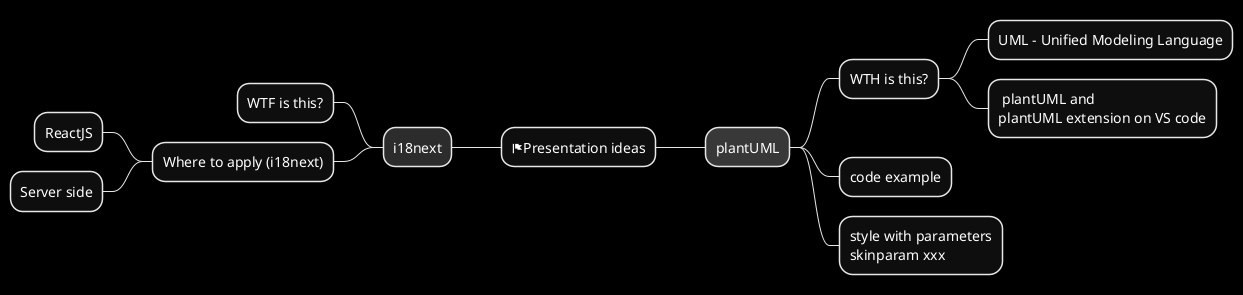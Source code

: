 @startmindmap

' skinparam HPmindmap {

' }
skinparam Monochrome reverse

+ <&flag>Presentation ideas

++[#lightgreen] plantUML
+++ WTH is this?
++++ UML - Unified Modeling Language
****: plantUML and
plantUML extension on VS code;
+++ code example
***:style with parameters
skinparam xxx;


--[#Lightgrey] i18next
--- WTF is this?
--- Where to apply (i18next)
---- ReactJS
---- Server side


@endmindmap